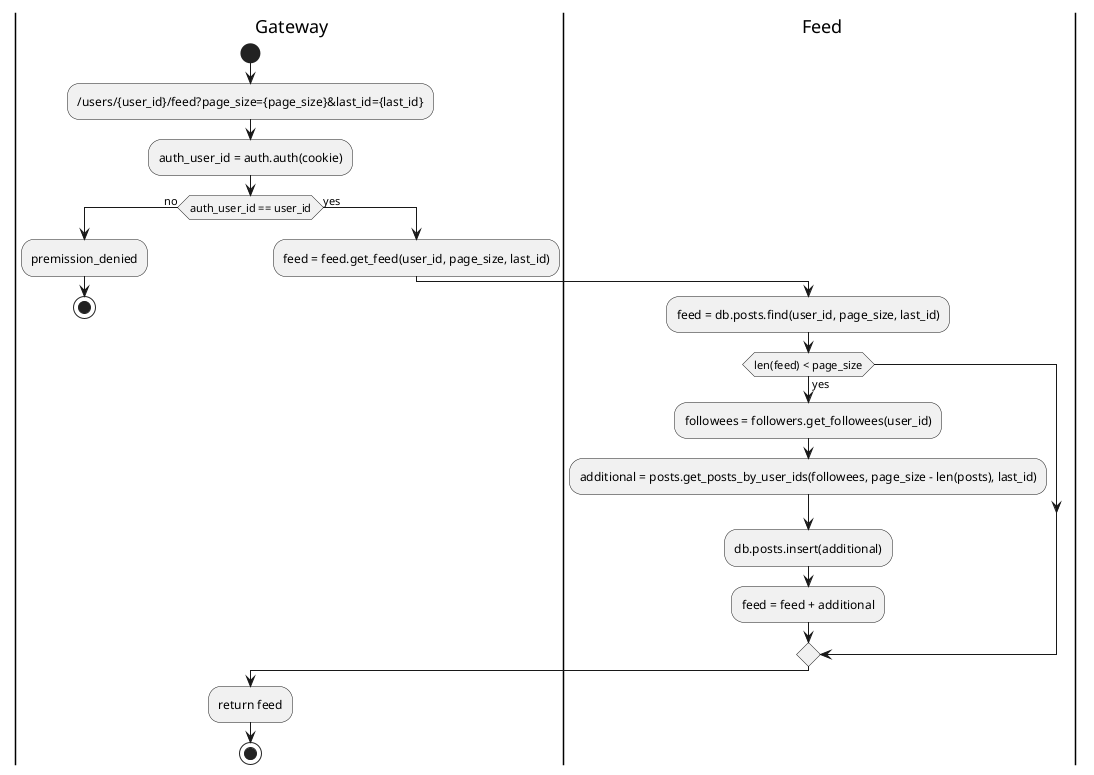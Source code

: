 @startuml signup

|G| Gateway

|F| Feed

|G| 
start
:/users/{user_id}/feed?page_size={page_size}&last_id={last_id};
:auth_user_id = auth.auth(cookie);

|G|
if (auth_user_id == user_id) then (no)
    :premission_denied;
    stop;
else (yes)
    :feed = feed.get_feed(user_id, page_size, last_id);
    
    |F|
    :feed = db.posts.find(user_id, page_size, last_id);
    if (len(feed) < page_size) then (yes)
        |F|
        :followees = followers.get_followees(user_id);
        :additional = posts.get_posts_by_user_ids(followees, page_size - len(posts), last_id);
        :db.posts.insert(additional);
        :feed = feed + additional;
    endif
endif
|G|
:return feed;
stop
@enduml

